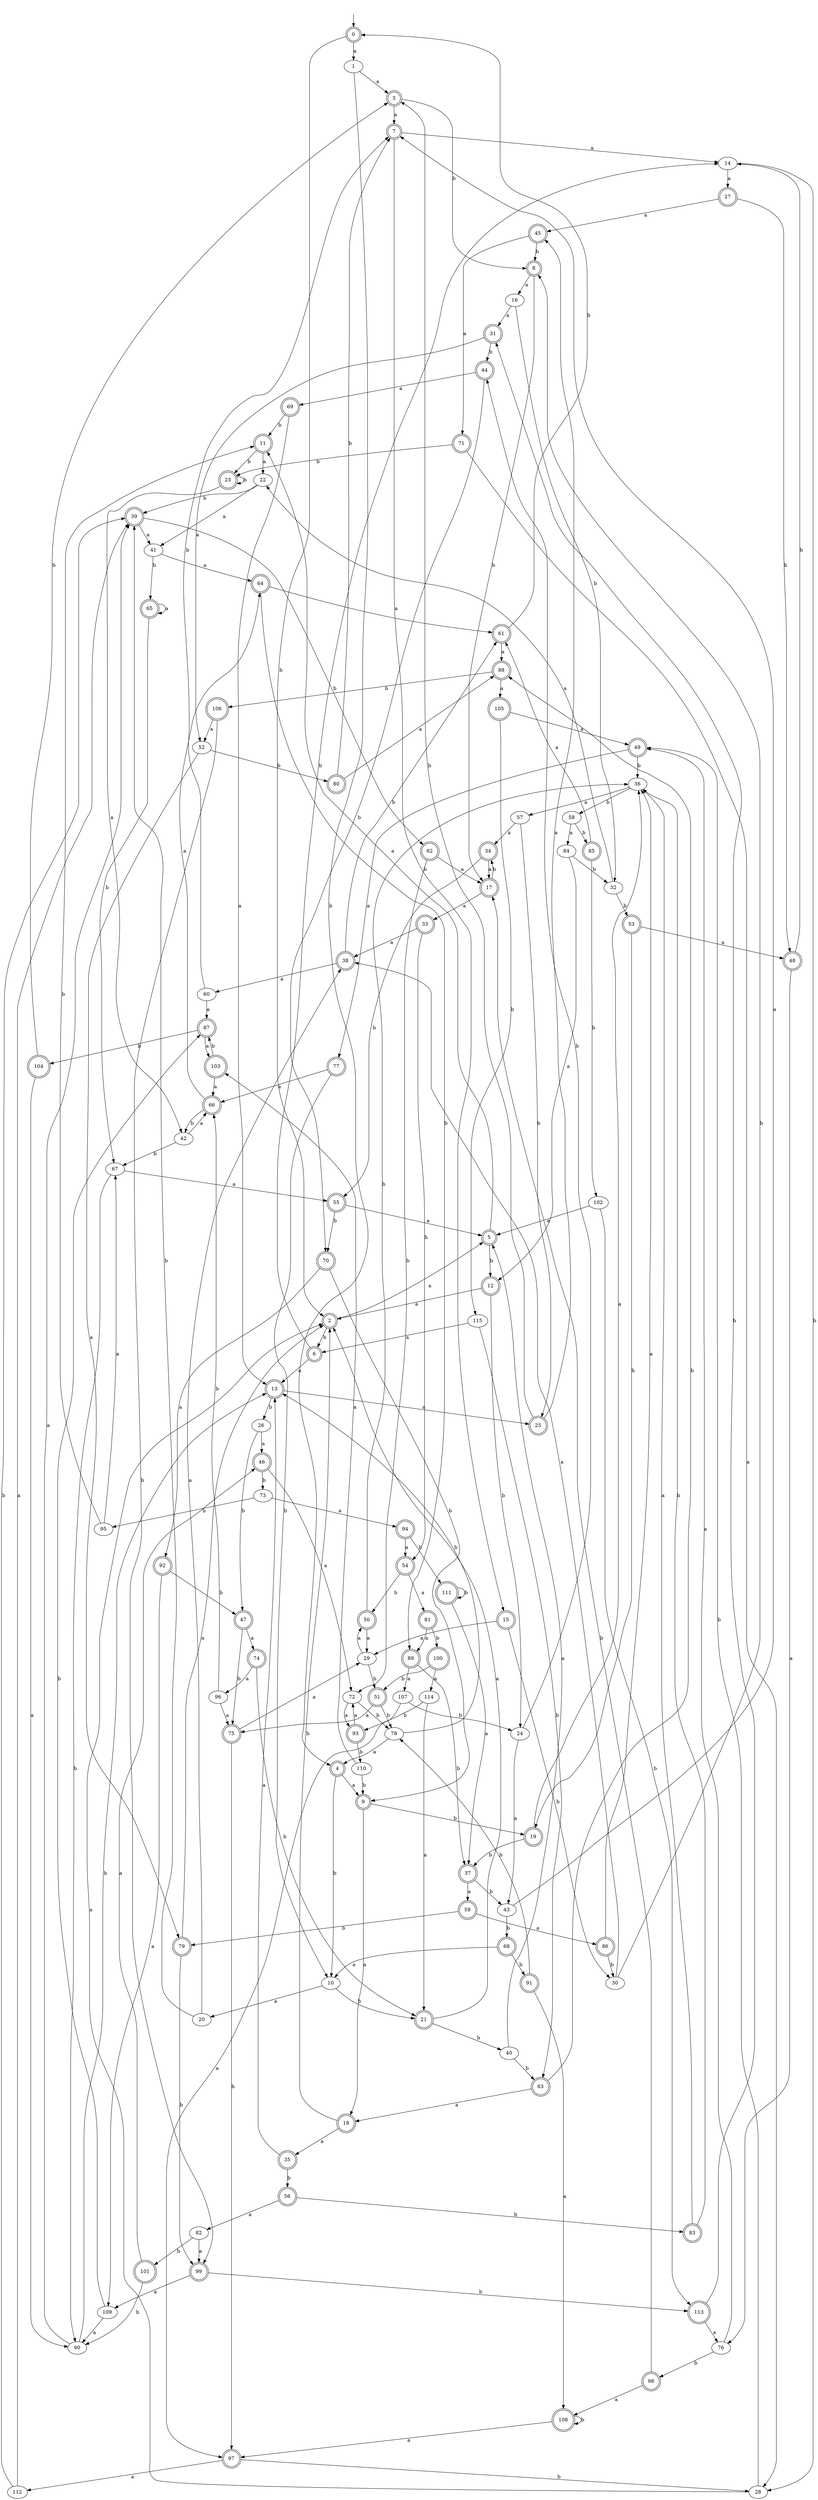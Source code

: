 digraph RandomDFA {
  __start0 [label="", shape=none];
  __start0 -> 0 [label=""];
  0 [shape=circle] [shape=doublecircle]
  0 -> 1 [label="a"]
  0 -> 2 [label="b"]
  1
  1 -> 3 [label="a"]
  1 -> 4 [label="b"]
  2 [shape=doublecircle]
  2 -> 5 [label="a"]
  2 -> 6 [label="b"]
  3 [shape=doublecircle]
  3 -> 7 [label="a"]
  3 -> 8 [label="b"]
  4 [shape=doublecircle]
  4 -> 9 [label="a"]
  4 -> 10 [label="b"]
  5 [shape=doublecircle]
  5 -> 11 [label="a"]
  5 -> 12 [label="b"]
  6 [shape=doublecircle]
  6 -> 13 [label="a"]
  6 -> 14 [label="b"]
  7 [shape=doublecircle]
  7 -> 14 [label="a"]
  7 -> 15 [label="b"]
  8 [shape=doublecircle]
  8 -> 16 [label="a"]
  8 -> 17 [label="b"]
  9 [shape=doublecircle]
  9 -> 18 [label="a"]
  9 -> 19 [label="b"]
  10
  10 -> 20 [label="a"]
  10 -> 21 [label="b"]
  11 [shape=doublecircle]
  11 -> 22 [label="a"]
  11 -> 23 [label="b"]
  12 [shape=doublecircle]
  12 -> 2 [label="a"]
  12 -> 24 [label="b"]
  13 [shape=doublecircle]
  13 -> 25 [label="a"]
  13 -> 26 [label="b"]
  14
  14 -> 27 [label="a"]
  14 -> 28 [label="b"]
  15 [shape=doublecircle]
  15 -> 29 [label="a"]
  15 -> 30 [label="b"]
  16
  16 -> 31 [label="a"]
  16 -> 32 [label="b"]
  17 [shape=doublecircle]
  17 -> 33 [label="a"]
  17 -> 34 [label="b"]
  18 [shape=doublecircle]
  18 -> 35 [label="a"]
  18 -> 2 [label="b"]
  19 [shape=doublecircle]
  19 -> 36 [label="a"]
  19 -> 37 [label="b"]
  20
  20 -> 38 [label="a"]
  20 -> 39 [label="b"]
  21 [shape=doublecircle]
  21 -> 2 [label="a"]
  21 -> 40 [label="b"]
  22
  22 -> 41 [label="a"]
  22 -> 39 [label="b"]
  23 [shape=doublecircle]
  23 -> 42 [label="a"]
  23 -> 23 [label="b"]
  24
  24 -> 43 [label="a"]
  24 -> 44 [label="b"]
  25 [shape=doublecircle]
  25 -> 45 [label="a"]
  25 -> 3 [label="b"]
  26
  26 -> 46 [label="a"]
  26 -> 47 [label="b"]
  27 [shape=doublecircle]
  27 -> 45 [label="a"]
  27 -> 48 [label="b"]
  28
  28 -> 2 [label="a"]
  28 -> 49 [label="b"]
  29
  29 -> 50 [label="a"]
  29 -> 51 [label="b"]
  30
  30 -> 38 [label="a"]
  30 -> 8 [label="b"]
  31 [shape=doublecircle]
  31 -> 52 [label="a"]
  31 -> 44 [label="b"]
  32
  32 -> 22 [label="a"]
  32 -> 53 [label="b"]
  33 [shape=doublecircle]
  33 -> 38 [label="a"]
  33 -> 54 [label="b"]
  34 [shape=doublecircle]
  34 -> 17 [label="a"]
  34 -> 55 [label="b"]
  35 [shape=doublecircle]
  35 -> 13 [label="a"]
  35 -> 56 [label="b"]
  36
  36 -> 57 [label="a"]
  36 -> 58 [label="b"]
  37 [shape=doublecircle]
  37 -> 59 [label="a"]
  37 -> 43 [label="b"]
  38 [shape=doublecircle]
  38 -> 60 [label="a"]
  38 -> 61 [label="b"]
  39 [shape=doublecircle]
  39 -> 41 [label="a"]
  39 -> 62 [label="b"]
  40
  40 -> 5 [label="a"]
  40 -> 63 [label="b"]
  41
  41 -> 64 [label="a"]
  41 -> 65 [label="b"]
  42
  42 -> 66 [label="a"]
  42 -> 67 [label="b"]
  43
  43 -> 7 [label="a"]
  43 -> 68 [label="b"]
  44 [shape=doublecircle]
  44 -> 69 [label="a"]
  44 -> 70 [label="b"]
  45 [shape=doublecircle]
  45 -> 71 [label="a"]
  45 -> 8 [label="b"]
  46 [shape=doublecircle]
  46 -> 72 [label="a"]
  46 -> 73 [label="b"]
  47 [shape=doublecircle]
  47 -> 74 [label="a"]
  47 -> 75 [label="b"]
  48 [shape=doublecircle]
  48 -> 76 [label="a"]
  48 -> 14 [label="b"]
  49 [shape=doublecircle]
  49 -> 77 [label="a"]
  49 -> 36 [label="b"]
  50 [shape=doublecircle]
  50 -> 29 [label="a"]
  50 -> 36 [label="b"]
  51 [shape=doublecircle]
  51 -> 75 [label="a"]
  51 -> 78 [label="b"]
  52
  52 -> 79 [label="a"]
  52 -> 80 [label="b"]
  53 [shape=doublecircle]
  53 -> 48 [label="a"]
  53 -> 19 [label="b"]
  54 [shape=doublecircle]
  54 -> 81 [label="a"]
  54 -> 50 [label="b"]
  55 [shape=doublecircle]
  55 -> 5 [label="a"]
  55 -> 70 [label="b"]
  56 [shape=doublecircle]
  56 -> 82 [label="a"]
  56 -> 83 [label="b"]
  57
  57 -> 34 [label="a"]
  57 -> 25 [label="b"]
  58
  58 -> 84 [label="a"]
  58 -> 85 [label="b"]
  59 [shape=doublecircle]
  59 -> 86 [label="a"]
  59 -> 79 [label="b"]
  60
  60 -> 87 [label="a"]
  60 -> 7 [label="b"]
  61 [shape=doublecircle]
  61 -> 88 [label="a"]
  61 -> 0 [label="b"]
  62 [shape=doublecircle]
  62 -> 17 [label="a"]
  62 -> 72 [label="b"]
  63 [shape=doublecircle]
  63 -> 18 [label="a"]
  63 -> 88 [label="b"]
  64 [shape=doublecircle]
  64 -> 61 [label="a"]
  64 -> 89 [label="b"]
  65 [shape=doublecircle]
  65 -> 65 [label="a"]
  65 -> 67 [label="b"]
  66 [shape=doublecircle]
  66 -> 64 [label="a"]
  66 -> 42 [label="b"]
  67
  67 -> 55 [label="a"]
  67 -> 90 [label="b"]
  68 [shape=doublecircle]
  68 -> 10 [label="a"]
  68 -> 91 [label="b"]
  69 [shape=doublecircle]
  69 -> 13 [label="a"]
  69 -> 11 [label="b"]
  70 [shape=doublecircle]
  70 -> 92 [label="a"]
  70 -> 9 [label="b"]
  71 [shape=doublecircle]
  71 -> 28 [label="a"]
  71 -> 23 [label="b"]
  72
  72 -> 93 [label="a"]
  72 -> 78 [label="b"]
  73
  73 -> 94 [label="a"]
  73 -> 95 [label="b"]
  74 [shape=doublecircle]
  74 -> 96 [label="a"]
  74 -> 21 [label="b"]
  75 [shape=doublecircle]
  75 -> 29 [label="a"]
  75 -> 97 [label="b"]
  76
  76 -> 49 [label="a"]
  76 -> 98 [label="b"]
  77 [shape=doublecircle]
  77 -> 66 [label="a"]
  77 -> 10 [label="b"]
  78
  78 -> 4 [label="a"]
  78 -> 13 [label="b"]
  79 [shape=doublecircle]
  79 -> 2 [label="a"]
  79 -> 99 [label="b"]
  80 [shape=doublecircle]
  80 -> 88 [label="a"]
  80 -> 7 [label="b"]
  81 [shape=doublecircle]
  81 -> 89 [label="a"]
  81 -> 100 [label="b"]
  82
  82 -> 99 [label="a"]
  82 -> 101 [label="b"]
  83 [shape=doublecircle]
  83 -> 36 [label="a"]
  83 -> 36 [label="b"]
  84
  84 -> 12 [label="a"]
  84 -> 32 [label="b"]
  85 [shape=doublecircle]
  85 -> 61 [label="a"]
  85 -> 102 [label="b"]
  86 [shape=doublecircle]
  86 -> 36 [label="a"]
  86 -> 30 [label="b"]
  87 [shape=doublecircle]
  87 -> 103 [label="a"]
  87 -> 104 [label="b"]
  88 [shape=doublecircle]
  88 -> 105 [label="a"]
  88 -> 106 [label="b"]
  89 [shape=doublecircle]
  89 -> 107 [label="a"]
  89 -> 37 [label="b"]
  90
  90 -> 39 [label="a"]
  90 -> 13 [label="b"]
  91 [shape=doublecircle]
  91 -> 108 [label="a"]
  91 -> 78 [label="b"]
  92 [shape=doublecircle]
  92 -> 109 [label="a"]
  92 -> 47 [label="b"]
  93 [shape=doublecircle]
  93 -> 72 [label="a"]
  93 -> 110 [label="b"]
  94 [shape=doublecircle]
  94 -> 54 [label="a"]
  94 -> 111 [label="b"]
  95
  95 -> 67 [label="a"]
  95 -> 11 [label="b"]
  96
  96 -> 75 [label="a"]
  96 -> 66 [label="b"]
  97 [shape=doublecircle]
  97 -> 112 [label="a"]
  97 -> 28 [label="b"]
  98 [shape=doublecircle]
  98 -> 108 [label="a"]
  98 -> 17 [label="b"]
  99 [shape=doublecircle]
  99 -> 109 [label="a"]
  99 -> 113 [label="b"]
  100 [shape=doublecircle]
  100 -> 114 [label="a"]
  100 -> 51 [label="b"]
  101 [shape=doublecircle]
  101 -> 46 [label="a"]
  101 -> 90 [label="b"]
  102
  102 -> 5 [label="a"]
  102 -> 113 [label="b"]
  103 [shape=doublecircle]
  103 -> 66 [label="a"]
  103 -> 87 [label="b"]
  104 [shape=doublecircle]
  104 -> 90 [label="a"]
  104 -> 3 [label="b"]
  105 [shape=doublecircle]
  105 -> 49 [label="a"]
  105 -> 115 [label="b"]
  106 [shape=doublecircle]
  106 -> 52 [label="a"]
  106 -> 99 [label="b"]
  107
  107 -> 97 [label="a"]
  107 -> 24 [label="b"]
  108 [shape=doublecircle]
  108 -> 97 [label="a"]
  108 -> 108 [label="b"]
  109
  109 -> 90 [label="a"]
  109 -> 87 [label="b"]
  110
  110 -> 103 [label="a"]
  110 -> 9 [label="b"]
  111 [shape=doublecircle]
  111 -> 37 [label="a"]
  111 -> 111 [label="b"]
  112
  112 -> 39 [label="a"]
  112 -> 39 [label="b"]
  113 [shape=doublecircle]
  113 -> 76 [label="a"]
  113 -> 31 [label="b"]
  114
  114 -> 21 [label="a"]
  114 -> 93 [label="b"]
  115
  115 -> 6 [label="a"]
  115 -> 63 [label="b"]
}
